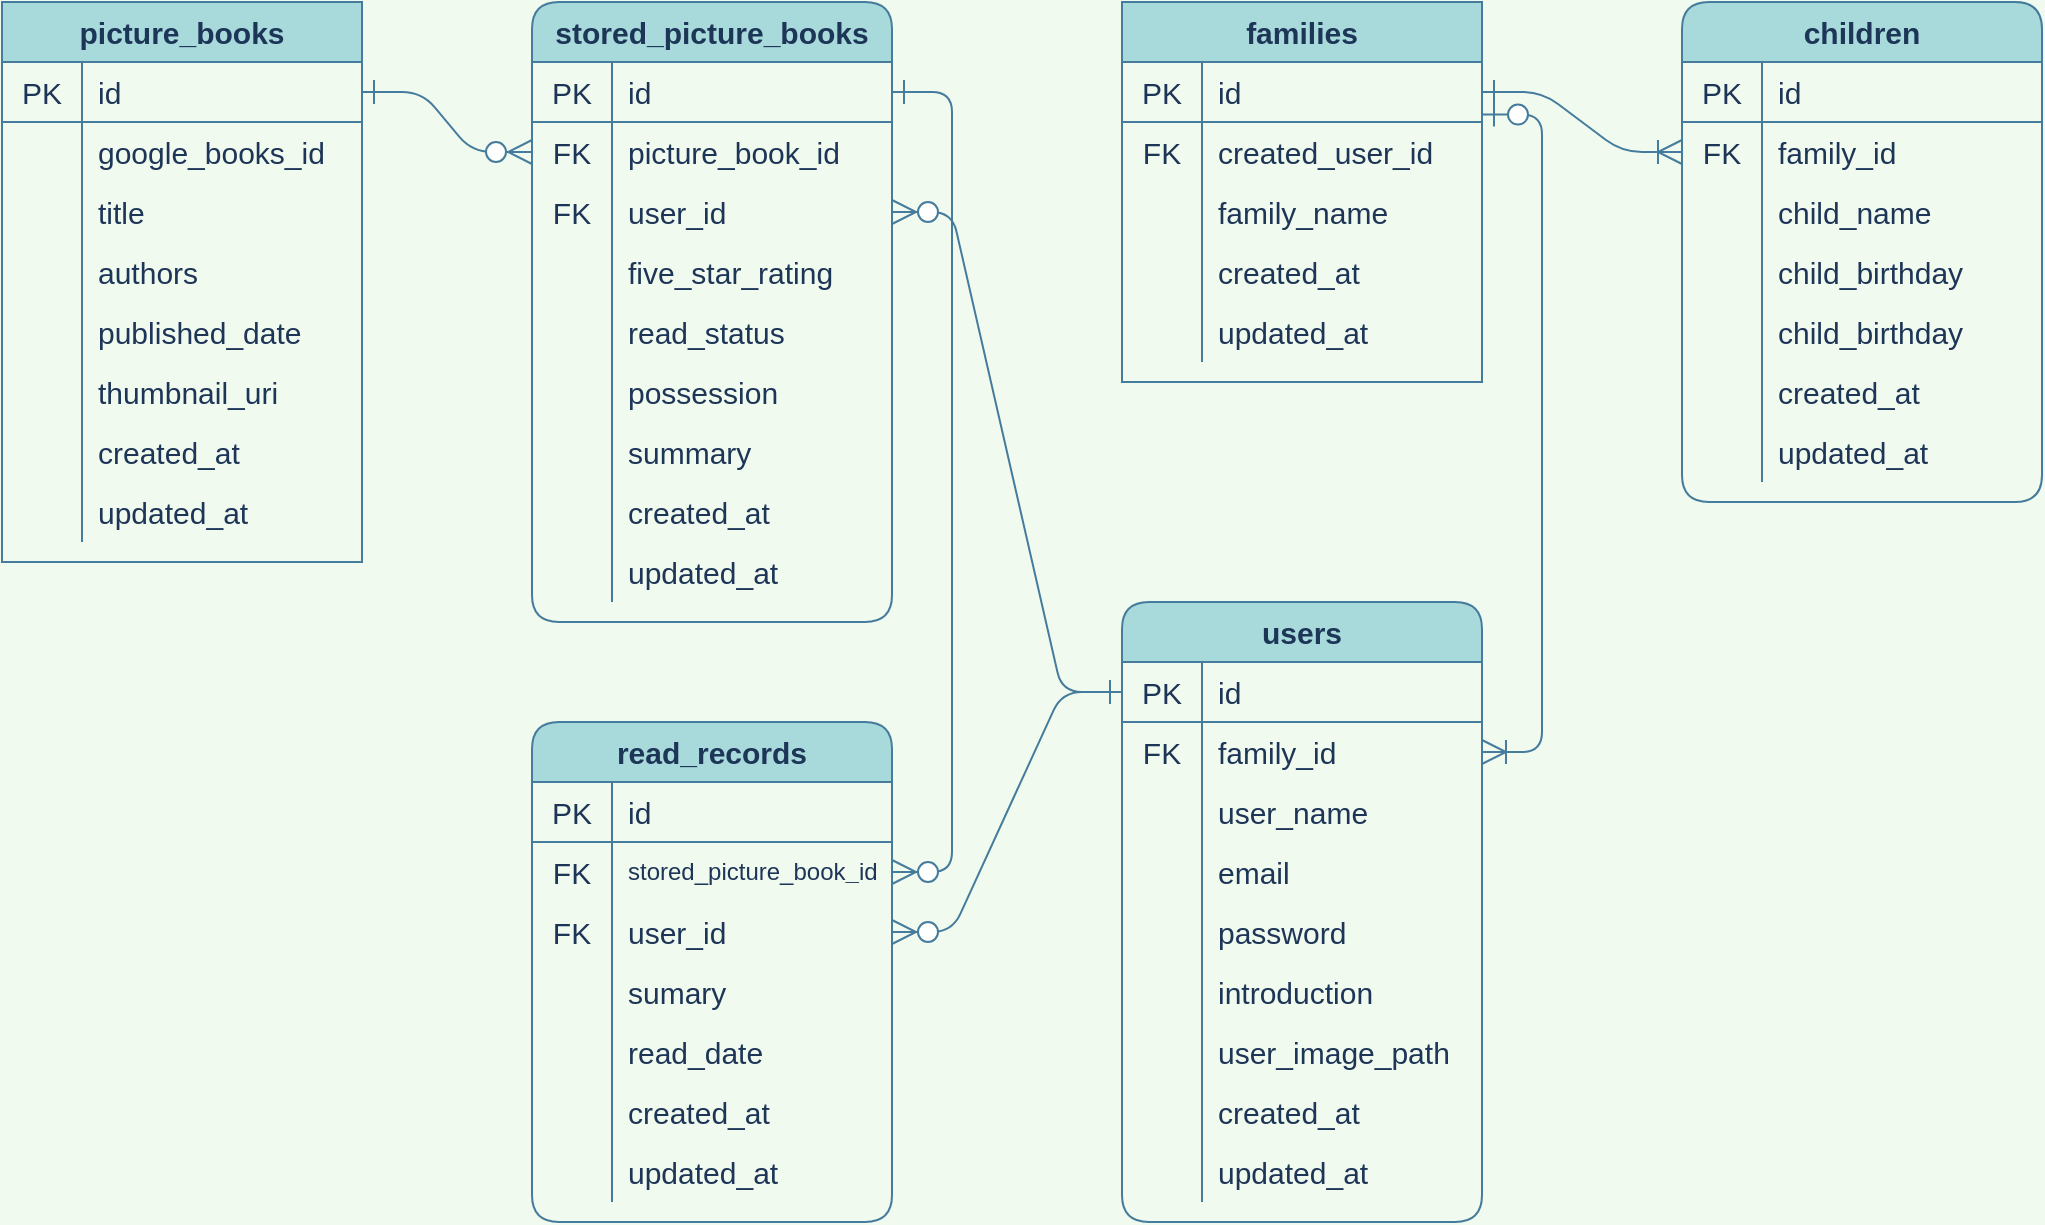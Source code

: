 <mxfile version="13.10.0" type="embed">
    <diagram id="hHyzIJQCbXKLRy_B1_yv" name="ページ1">
        <mxGraphModel dx="458" dy="859" grid="1" gridSize="10" guides="1" tooltips="1" connect="1" arrows="1" fold="1" page="1" pageScale="1" pageWidth="1169" pageHeight="827" background="#F1FAEE" math="0" shadow="0">
            <root>
                <mxCell id="0"/>
                <mxCell id="1" parent="0"/>
                <mxCell id="133" value="families" style="shape=table;html=1;whiteSpace=wrap;startSize=30;container=1;collapsible=0;childLayout=tableLayout;fixedRows=1;rowLines=0;fontStyle=1;align=center;fontSize=15;rounded=0;fillColor=#A8DADC;strokeColor=#457B9D;fontColor=#1D3557;" parent="1" vertex="1">
                    <mxGeometry x="610" y="160" width="180" height="190" as="geometry"/>
                </mxCell>
                <mxCell id="134" value="" style="shape=partialRectangle;html=1;whiteSpace=wrap;collapsible=0;dropTarget=0;pointerEvents=0;fillColor=none;top=0;left=0;bottom=1;right=0;points=[[0,0.5],[1,0.5]];portConstraint=eastwest;fontSize=15;rounded=1;strokeColor=#457B9D;fontColor=#1D3557;" parent="133" vertex="1">
                    <mxGeometry y="30" width="180" height="30" as="geometry"/>
                </mxCell>
                <mxCell id="135" value="PK" style="shape=partialRectangle;html=1;whiteSpace=wrap;connectable=0;fillColor=none;top=0;left=0;bottom=0;right=0;overflow=hidden;fontSize=15;rounded=1;strokeColor=#457B9D;fontColor=#1D3557;" parent="134" vertex="1">
                    <mxGeometry width="40" height="30" as="geometry"/>
                </mxCell>
                <mxCell id="136" value="id" style="shape=partialRectangle;html=1;whiteSpace=wrap;connectable=0;fillColor=none;top=0;left=0;bottom=0;right=0;align=left;spacingLeft=6;overflow=hidden;fontSize=15;rounded=1;strokeColor=#457B9D;fontColor=#1D3557;" parent="134" vertex="1">
                    <mxGeometry x="40" width="140" height="30" as="geometry"/>
                </mxCell>
                <mxCell id="212" style="shape=partialRectangle;html=1;whiteSpace=wrap;collapsible=0;dropTarget=0;pointerEvents=0;fillColor=none;top=0;left=0;bottom=0;right=0;points=[[0,0.5],[1,0.5]];portConstraint=eastwest;fontSize=15;rounded=1;strokeColor=#457B9D;fontColor=#1D3557;" parent="133" vertex="1">
                    <mxGeometry y="60" width="180" height="30" as="geometry"/>
                </mxCell>
                <mxCell id="213" value="FK" style="shape=partialRectangle;html=1;whiteSpace=wrap;connectable=0;fillColor=none;top=0;left=0;bottom=0;right=0;overflow=hidden;fontSize=15;rounded=1;strokeColor=#457B9D;fontColor=#1D3557;" parent="212" vertex="1">
                    <mxGeometry width="40" height="30" as="geometry"/>
                </mxCell>
                <mxCell id="214" value="created_user_id" style="shape=partialRectangle;html=1;whiteSpace=wrap;connectable=0;fillColor=none;top=0;left=0;bottom=0;right=0;align=left;spacingLeft=6;overflow=hidden;fontSize=15;rounded=1;strokeColor=#457B9D;fontColor=#1D3557;" parent="212" vertex="1">
                    <mxGeometry x="40" width="140" height="30" as="geometry"/>
                </mxCell>
                <mxCell id="137" value="" style="shape=partialRectangle;html=1;whiteSpace=wrap;collapsible=0;dropTarget=0;pointerEvents=0;fillColor=none;top=0;left=0;bottom=0;right=0;points=[[0,0.5],[1,0.5]];portConstraint=eastwest;fontSize=15;rounded=1;strokeColor=#457B9D;fontColor=#1D3557;" parent="133" vertex="1">
                    <mxGeometry y="90" width="180" height="30" as="geometry"/>
                </mxCell>
                <mxCell id="138" value="" style="shape=partialRectangle;html=1;whiteSpace=wrap;connectable=0;fillColor=none;top=0;left=0;bottom=0;right=0;overflow=hidden;fontSize=15;rounded=1;strokeColor=#457B9D;fontColor=#1D3557;" parent="137" vertex="1">
                    <mxGeometry width="40" height="30" as="geometry"/>
                </mxCell>
                <mxCell id="139" value="family_name" style="shape=partialRectangle;html=1;whiteSpace=wrap;connectable=0;fillColor=none;top=0;left=0;bottom=0;right=0;align=left;spacingLeft=6;overflow=hidden;fontSize=15;rounded=1;strokeColor=#457B9D;fontColor=#1D3557;" parent="137" vertex="1">
                    <mxGeometry x="40" width="140" height="30" as="geometry"/>
                </mxCell>
                <mxCell id="152" style="shape=partialRectangle;html=1;whiteSpace=wrap;collapsible=0;dropTarget=0;pointerEvents=0;fillColor=none;top=0;left=0;bottom=0;right=0;points=[[0,0.5],[1,0.5]];portConstraint=eastwest;fontSize=15;rounded=1;strokeColor=#457B9D;fontColor=#1D3557;" parent="133" vertex="1">
                    <mxGeometry y="120" width="180" height="30" as="geometry"/>
                </mxCell>
                <mxCell id="153" style="shape=partialRectangle;html=1;whiteSpace=wrap;connectable=0;fillColor=none;top=0;left=0;bottom=0;right=0;overflow=hidden;fontSize=15;rounded=1;strokeColor=#457B9D;fontColor=#1D3557;" parent="152" vertex="1">
                    <mxGeometry width="40" height="30" as="geometry"/>
                </mxCell>
                <mxCell id="154" value="created_at" style="shape=partialRectangle;html=1;whiteSpace=wrap;connectable=0;fillColor=none;top=0;left=0;bottom=0;right=0;align=left;spacingLeft=6;overflow=hidden;fontSize=15;rounded=1;strokeColor=#457B9D;fontColor=#1D3557;" parent="152" vertex="1">
                    <mxGeometry x="40" width="140" height="30" as="geometry"/>
                </mxCell>
                <mxCell id="155" style="shape=partialRectangle;html=1;whiteSpace=wrap;collapsible=0;dropTarget=0;pointerEvents=0;fillColor=none;top=0;left=0;bottom=0;right=0;points=[[0,0.5],[1,0.5]];portConstraint=eastwest;fontSize=15;rounded=1;strokeColor=#457B9D;fontColor=#1D3557;" parent="133" vertex="1">
                    <mxGeometry y="150" width="180" height="30" as="geometry"/>
                </mxCell>
                <mxCell id="156" style="shape=partialRectangle;html=1;whiteSpace=wrap;connectable=0;fillColor=none;top=0;left=0;bottom=0;right=0;overflow=hidden;fontSize=15;rounded=1;strokeColor=#457B9D;fontColor=#1D3557;" parent="155" vertex="1">
                    <mxGeometry width="40" height="30" as="geometry"/>
                </mxCell>
                <mxCell id="157" value="updated_at" style="shape=partialRectangle;html=1;whiteSpace=wrap;connectable=0;fillColor=none;top=0;left=0;bottom=0;right=0;align=left;spacingLeft=6;overflow=hidden;fontSize=15;rounded=1;strokeColor=#457B9D;fontColor=#1D3557;" parent="155" vertex="1">
                    <mxGeometry x="40" width="140" height="30" as="geometry"/>
                </mxCell>
                <mxCell id="16" value="picture_books" style="shape=table;html=1;whiteSpace=wrap;startSize=30;container=1;collapsible=0;childLayout=tableLayout;fixedRows=1;rowLines=0;fontStyle=1;align=center;fontSize=15;rounded=0;fillColor=#A8DADC;strokeColor=#457B9D;fontColor=#1D3557;shadow=0;" parent="1" vertex="1">
                    <mxGeometry x="50" y="160" width="180" height="280" as="geometry"/>
                </mxCell>
                <mxCell id="17" value="" style="shape=partialRectangle;html=1;whiteSpace=wrap;collapsible=0;dropTarget=0;pointerEvents=0;fillColor=none;top=0;left=0;bottom=1;right=0;points=[[0,0.5],[1,0.5]];portConstraint=eastwest;fontSize=15;rounded=1;strokeColor=#457B9D;fontColor=#1D3557;" parent="16" vertex="1">
                    <mxGeometry y="30" width="180" height="30" as="geometry"/>
                </mxCell>
                <mxCell id="18" value="PK" style="shape=partialRectangle;html=1;whiteSpace=wrap;connectable=0;fillColor=none;top=0;left=0;bottom=0;right=0;overflow=hidden;fontSize=15;rounded=1;strokeColor=#457B9D;fontColor=#1D3557;" parent="17" vertex="1">
                    <mxGeometry width="40" height="30" as="geometry"/>
                </mxCell>
                <mxCell id="19" value="id" style="shape=partialRectangle;html=1;whiteSpace=wrap;connectable=0;fillColor=none;top=0;left=0;bottom=0;right=0;align=left;spacingLeft=6;overflow=hidden;fontSize=15;rounded=1;strokeColor=#457B9D;fontColor=#1D3557;" parent="17" vertex="1">
                    <mxGeometry x="40" width="140" height="30" as="geometry"/>
                </mxCell>
                <mxCell id="20" value="" style="shape=partialRectangle;html=1;whiteSpace=wrap;collapsible=0;dropTarget=0;pointerEvents=0;fillColor=none;top=0;left=0;bottom=0;right=0;points=[[0,0.5],[1,0.5]];portConstraint=eastwest;fontSize=15;rounded=1;strokeColor=#457B9D;fontColor=#1D3557;" parent="16" vertex="1">
                    <mxGeometry y="60" width="180" height="30" as="geometry"/>
                </mxCell>
                <mxCell id="21" value="" style="shape=partialRectangle;html=1;whiteSpace=wrap;connectable=0;fillColor=none;top=0;left=0;bottom=0;right=0;overflow=hidden;fontSize=15;rounded=1;strokeColor=#457B9D;fontColor=#1D3557;" parent="20" vertex="1">
                    <mxGeometry width="40" height="30" as="geometry"/>
                </mxCell>
                <mxCell id="22" value="google_books_id" style="shape=partialRectangle;html=1;whiteSpace=wrap;connectable=0;fillColor=none;top=0;left=0;bottom=0;right=0;align=left;spacingLeft=6;overflow=hidden;fontSize=15;rounded=1;strokeColor=#457B9D;fontColor=#1D3557;" parent="20" vertex="1">
                    <mxGeometry x="40" width="140" height="30" as="geometry"/>
                </mxCell>
                <mxCell id="23" value="" style="shape=partialRectangle;html=1;whiteSpace=wrap;collapsible=0;dropTarget=0;pointerEvents=0;fillColor=none;top=0;left=0;bottom=0;right=0;points=[[0,0.5],[1,0.5]];portConstraint=eastwest;fontSize=15;rounded=1;strokeColor=#457B9D;fontColor=#1D3557;" parent="16" vertex="1">
                    <mxGeometry y="90" width="180" height="30" as="geometry"/>
                </mxCell>
                <mxCell id="24" value="" style="shape=partialRectangle;html=1;whiteSpace=wrap;connectable=0;fillColor=none;top=0;left=0;bottom=0;right=0;overflow=hidden;fontSize=15;rounded=1;strokeColor=#457B9D;fontColor=#1D3557;" parent="23" vertex="1">
                    <mxGeometry width="40" height="30" as="geometry"/>
                </mxCell>
                <mxCell id="25" value="title" style="shape=partialRectangle;html=1;whiteSpace=wrap;connectable=0;fillColor=none;top=0;left=0;bottom=0;right=0;align=left;spacingLeft=6;overflow=hidden;fontSize=15;rounded=1;strokeColor=#457B9D;fontColor=#1D3557;" parent="23" vertex="1">
                    <mxGeometry x="40" width="140" height="30" as="geometry"/>
                </mxCell>
                <mxCell id="35" style="shape=partialRectangle;html=1;whiteSpace=wrap;collapsible=0;dropTarget=0;pointerEvents=0;fillColor=none;top=0;left=0;bottom=0;right=0;points=[[0,0.5],[1,0.5]];portConstraint=eastwest;fontSize=15;rounded=1;strokeColor=#457B9D;fontColor=#1D3557;" parent="16" vertex="1">
                    <mxGeometry y="120" width="180" height="30" as="geometry"/>
                </mxCell>
                <mxCell id="36" style="shape=partialRectangle;html=1;whiteSpace=wrap;connectable=0;fillColor=none;top=0;left=0;bottom=0;right=0;overflow=hidden;fontSize=15;rounded=1;strokeColor=#457B9D;fontColor=#1D3557;" parent="35" vertex="1">
                    <mxGeometry width="40" height="30" as="geometry"/>
                </mxCell>
                <mxCell id="37" value="authors" style="shape=partialRectangle;html=1;whiteSpace=wrap;connectable=0;fillColor=none;top=0;left=0;bottom=0;right=0;align=left;spacingLeft=6;overflow=hidden;fontSize=15;rounded=1;strokeColor=#457B9D;fontColor=#1D3557;" parent="35" vertex="1">
                    <mxGeometry x="40" width="140" height="30" as="geometry"/>
                </mxCell>
                <mxCell id="32" style="shape=partialRectangle;html=1;whiteSpace=wrap;collapsible=0;dropTarget=0;pointerEvents=0;fillColor=none;top=0;left=0;bottom=0;right=0;points=[[0,0.5],[1,0.5]];portConstraint=eastwest;fontSize=15;rounded=1;strokeColor=#457B9D;fontColor=#1D3557;" parent="16" vertex="1">
                    <mxGeometry y="150" width="180" height="30" as="geometry"/>
                </mxCell>
                <mxCell id="33" style="shape=partialRectangle;html=1;whiteSpace=wrap;connectable=0;fillColor=none;top=0;left=0;bottom=0;right=0;overflow=hidden;fontSize=15;rounded=1;strokeColor=#457B9D;fontColor=#1D3557;" parent="32" vertex="1">
                    <mxGeometry width="40" height="30" as="geometry"/>
                </mxCell>
                <mxCell id="34" value="published_date" style="shape=partialRectangle;html=1;whiteSpace=wrap;connectable=0;fillColor=none;top=0;left=0;bottom=0;right=0;align=left;spacingLeft=6;overflow=hidden;fontSize=15;rounded=1;strokeColor=#457B9D;fontColor=#1D3557;" parent="32" vertex="1">
                    <mxGeometry x="40" width="140" height="30" as="geometry"/>
                </mxCell>
                <mxCell id="29" style="shape=partialRectangle;html=1;whiteSpace=wrap;collapsible=0;dropTarget=0;pointerEvents=0;fillColor=none;top=0;left=0;bottom=0;right=0;points=[[0,0.5],[1,0.5]];portConstraint=eastwest;fontSize=15;rounded=1;strokeColor=#457B9D;fontColor=#1D3557;" parent="16" vertex="1">
                    <mxGeometry y="180" width="180" height="30" as="geometry"/>
                </mxCell>
                <mxCell id="30" style="shape=partialRectangle;html=1;whiteSpace=wrap;connectable=0;fillColor=none;top=0;left=0;bottom=0;right=0;overflow=hidden;fontSize=15;rounded=1;strokeColor=#457B9D;fontColor=#1D3557;" parent="29" vertex="1">
                    <mxGeometry width="40" height="30" as="geometry"/>
                </mxCell>
                <mxCell id="31" value="thumbnail_uri" style="shape=partialRectangle;html=1;whiteSpace=wrap;connectable=0;fillColor=none;top=0;left=0;bottom=0;right=0;align=left;spacingLeft=6;overflow=hidden;fontSize=15;rounded=1;strokeColor=#457B9D;fontColor=#1D3557;" parent="29" vertex="1">
                    <mxGeometry x="40" width="140" height="30" as="geometry"/>
                </mxCell>
                <mxCell id="38" style="shape=partialRectangle;html=1;whiteSpace=wrap;collapsible=0;dropTarget=0;pointerEvents=0;fillColor=none;top=0;left=0;bottom=0;right=0;points=[[0,0.5],[1,0.5]];portConstraint=eastwest;fontSize=15;rounded=1;strokeColor=#457B9D;fontColor=#1D3557;" parent="16" vertex="1">
                    <mxGeometry y="210" width="180" height="30" as="geometry"/>
                </mxCell>
                <mxCell id="39" style="shape=partialRectangle;html=1;whiteSpace=wrap;connectable=0;fillColor=none;top=0;left=0;bottom=0;right=0;overflow=hidden;fontSize=15;rounded=1;strokeColor=#457B9D;fontColor=#1D3557;" parent="38" vertex="1">
                    <mxGeometry width="40" height="30" as="geometry"/>
                </mxCell>
                <mxCell id="40" value="created_at" style="shape=partialRectangle;html=1;whiteSpace=wrap;connectable=0;fillColor=none;top=0;left=0;bottom=0;right=0;align=left;spacingLeft=6;overflow=hidden;fontSize=15;rounded=1;strokeColor=#457B9D;fontColor=#1D3557;" parent="38" vertex="1">
                    <mxGeometry x="40" width="140" height="30" as="geometry"/>
                </mxCell>
                <mxCell id="41" style="shape=partialRectangle;html=1;whiteSpace=wrap;collapsible=0;dropTarget=0;pointerEvents=0;fillColor=none;top=0;left=0;bottom=0;right=0;points=[[0,0.5],[1,0.5]];portConstraint=eastwest;fontSize=15;rounded=1;strokeColor=#457B9D;fontColor=#1D3557;" parent="16" vertex="1">
                    <mxGeometry y="240" width="180" height="30" as="geometry"/>
                </mxCell>
                <mxCell id="42" style="shape=partialRectangle;html=1;whiteSpace=wrap;connectable=0;fillColor=none;top=0;left=0;bottom=0;right=0;overflow=hidden;fontSize=15;rounded=1;strokeColor=#457B9D;fontColor=#1D3557;" parent="41" vertex="1">
                    <mxGeometry width="40" height="30" as="geometry"/>
                </mxCell>
                <mxCell id="43" value="updated_at" style="shape=partialRectangle;html=1;whiteSpace=wrap;connectable=0;fillColor=none;top=0;left=0;bottom=0;right=0;align=left;spacingLeft=6;overflow=hidden;fontSize=15;rounded=1;strokeColor=#457B9D;fontColor=#1D3557;" parent="41" vertex="1">
                    <mxGeometry x="40" width="140" height="30" as="geometry"/>
                </mxCell>
                <mxCell id="207" value="" style="edgeStyle=entityRelationEdgeStyle;orthogonalLoop=1;jettySize=auto;html=1;startArrow=ERone;startFill=0;endArrow=ERzeroToMany;endFill=1;entryX=1;entryY=0.5;entryDx=0;entryDy=0;fontSize=15;endSize=10;startSize=10;strokeColor=#457B9D;fontColor=#1D3557;labelBackgroundColor=#F1FAEE;" parent="1" source="74" target="189" edge="1">
                    <mxGeometry relative="1" as="geometry"/>
                </mxCell>
                <mxCell id="48" value="users" style="shape=table;html=1;whiteSpace=wrap;startSize=30;container=1;collapsible=0;childLayout=tableLayout;fixedRows=1;rowLines=0;fontStyle=1;align=center;fontSize=15;rounded=1;fillColor=#A8DADC;strokeColor=#457B9D;fontColor=#1D3557;" parent="1" vertex="1">
                    <mxGeometry x="610" y="460" width="180" height="310" as="geometry"/>
                </mxCell>
                <mxCell id="49" value="" style="shape=partialRectangle;html=1;whiteSpace=wrap;collapsible=0;dropTarget=0;pointerEvents=0;fillColor=none;top=0;left=0;bottom=1;right=0;points=[[0,0.5],[1,0.5]];portConstraint=eastwest;fontSize=15;rounded=1;strokeColor=#457B9D;fontColor=#1D3557;" parent="48" vertex="1">
                    <mxGeometry y="30" width="180" height="30" as="geometry"/>
                </mxCell>
                <mxCell id="50" value="PK" style="shape=partialRectangle;html=1;whiteSpace=wrap;connectable=0;fillColor=none;top=0;left=0;bottom=0;right=0;overflow=hidden;fontSize=15;rounded=1;strokeColor=#457B9D;fontColor=#1D3557;" parent="49" vertex="1">
                    <mxGeometry width="40" height="30" as="geometry"/>
                </mxCell>
                <mxCell id="51" value="id" style="shape=partialRectangle;html=1;whiteSpace=wrap;connectable=0;fillColor=none;top=0;left=0;bottom=0;right=0;align=left;spacingLeft=6;overflow=hidden;fontSize=15;rounded=1;strokeColor=#457B9D;fontColor=#1D3557;" parent="49" vertex="1">
                    <mxGeometry x="40" width="140" height="30" as="geometry"/>
                </mxCell>
                <mxCell id="52" value="" style="shape=partialRectangle;html=1;whiteSpace=wrap;collapsible=0;dropTarget=0;pointerEvents=0;fillColor=none;top=0;left=0;bottom=0;right=0;points=[[0,0.5],[1,0.5]];portConstraint=eastwest;fontSize=15;rounded=1;strokeColor=#457B9D;fontColor=#1D3557;" parent="48" vertex="1">
                    <mxGeometry y="60" width="180" height="30" as="geometry"/>
                </mxCell>
                <mxCell id="53" value="FK" style="shape=partialRectangle;html=1;whiteSpace=wrap;connectable=0;fillColor=none;top=0;left=0;bottom=0;right=0;overflow=hidden;fontSize=15;rounded=1;strokeColor=#457B9D;fontColor=#1D3557;" parent="52" vertex="1">
                    <mxGeometry width="40" height="30" as="geometry"/>
                </mxCell>
                <mxCell id="54" value="family_id" style="shape=partialRectangle;html=1;whiteSpace=wrap;connectable=0;fillColor=none;top=0;left=0;bottom=0;right=0;align=left;spacingLeft=6;overflow=hidden;fontSize=15;rounded=1;strokeColor=#457B9D;fontColor=#1D3557;" parent="52" vertex="1">
                    <mxGeometry x="40" width="140" height="30" as="geometry"/>
                </mxCell>
                <mxCell id="209" style="shape=partialRectangle;html=1;whiteSpace=wrap;collapsible=0;dropTarget=0;pointerEvents=0;fillColor=none;top=0;left=0;bottom=0;right=0;points=[[0,0.5],[1,0.5]];portConstraint=eastwest;fontSize=15;rounded=1;strokeColor=#457B9D;fontColor=#1D3557;" parent="48" vertex="1">
                    <mxGeometry y="90" width="180" height="30" as="geometry"/>
                </mxCell>
                <mxCell id="210" style="shape=partialRectangle;html=1;whiteSpace=wrap;connectable=0;fillColor=none;top=0;left=0;bottom=0;right=0;overflow=hidden;fontSize=15;rounded=1;strokeColor=#457B9D;fontColor=#1D3557;" parent="209" vertex="1">
                    <mxGeometry width="40" height="30" as="geometry"/>
                </mxCell>
                <mxCell id="211" value="&lt;span&gt;user_name&lt;/span&gt;" style="shape=partialRectangle;html=1;whiteSpace=wrap;connectable=0;fillColor=none;top=0;left=0;bottom=0;right=0;align=left;spacingLeft=6;overflow=hidden;fontSize=15;rounded=1;strokeColor=#457B9D;fontColor=#1D3557;" parent="209" vertex="1">
                    <mxGeometry x="40" width="140" height="30" as="geometry"/>
                </mxCell>
                <mxCell id="55" value="" style="shape=partialRectangle;html=1;whiteSpace=wrap;collapsible=0;dropTarget=0;pointerEvents=0;fillColor=none;top=0;left=0;bottom=0;right=0;points=[[0,0.5],[1,0.5]];portConstraint=eastwest;fontSize=15;rounded=1;strokeColor=#457B9D;fontColor=#1D3557;" parent="48" vertex="1">
                    <mxGeometry y="120" width="180" height="30" as="geometry"/>
                </mxCell>
                <mxCell id="56" value="" style="shape=partialRectangle;html=1;whiteSpace=wrap;connectable=0;fillColor=none;top=0;left=0;bottom=0;right=0;overflow=hidden;fontSize=15;rounded=1;strokeColor=#457B9D;fontColor=#1D3557;" parent="55" vertex="1">
                    <mxGeometry width="40" height="30" as="geometry"/>
                </mxCell>
                <mxCell id="57" value="email" style="shape=partialRectangle;html=1;whiteSpace=wrap;connectable=0;fillColor=none;top=0;left=0;bottom=0;right=0;align=left;spacingLeft=6;overflow=hidden;fontSize=15;rounded=1;strokeColor=#457B9D;fontColor=#1D3557;" parent="55" vertex="1">
                    <mxGeometry x="40" width="140" height="30" as="geometry"/>
                </mxCell>
                <mxCell id="58" style="shape=partialRectangle;html=1;whiteSpace=wrap;collapsible=0;dropTarget=0;pointerEvents=0;fillColor=none;top=0;left=0;bottom=0;right=0;points=[[0,0.5],[1,0.5]];portConstraint=eastwest;fontSize=15;rounded=1;strokeColor=#457B9D;fontColor=#1D3557;" parent="48" vertex="1">
                    <mxGeometry y="150" width="180" height="30" as="geometry"/>
                </mxCell>
                <mxCell id="59" style="shape=partialRectangle;html=1;whiteSpace=wrap;connectable=0;fillColor=none;top=0;left=0;bottom=0;right=0;overflow=hidden;fontSize=15;rounded=1;strokeColor=#457B9D;fontColor=#1D3557;" parent="58" vertex="1">
                    <mxGeometry width="40" height="30" as="geometry"/>
                </mxCell>
                <mxCell id="60" value="password" style="shape=partialRectangle;html=1;whiteSpace=wrap;connectable=0;fillColor=none;top=0;left=0;bottom=0;right=0;align=left;spacingLeft=6;overflow=hidden;fontSize=15;rounded=1;strokeColor=#457B9D;fontColor=#1D3557;" parent="58" vertex="1">
                    <mxGeometry x="40" width="140" height="30" as="geometry"/>
                </mxCell>
                <mxCell id="61" style="shape=partialRectangle;html=1;whiteSpace=wrap;collapsible=0;dropTarget=0;pointerEvents=0;fillColor=none;top=0;left=0;bottom=0;right=0;points=[[0,0.5],[1,0.5]];portConstraint=eastwest;fontSize=15;rounded=1;strokeColor=#457B9D;fontColor=#1D3557;" parent="48" vertex="1">
                    <mxGeometry y="180" width="180" height="30" as="geometry"/>
                </mxCell>
                <mxCell id="62" style="shape=partialRectangle;html=1;whiteSpace=wrap;connectable=0;fillColor=none;top=0;left=0;bottom=0;right=0;overflow=hidden;fontSize=15;rounded=1;strokeColor=#457B9D;fontColor=#1D3557;" parent="61" vertex="1">
                    <mxGeometry width="40" height="30" as="geometry"/>
                </mxCell>
                <mxCell id="63" value="introduction" style="shape=partialRectangle;html=1;whiteSpace=wrap;connectable=0;fillColor=none;top=0;left=0;bottom=0;right=0;align=left;spacingLeft=6;overflow=hidden;fontSize=15;rounded=1;strokeColor=#457B9D;fontColor=#1D3557;" parent="61" vertex="1">
                    <mxGeometry x="40" width="140" height="30" as="geometry"/>
                </mxCell>
                <mxCell id="64" style="shape=partialRectangle;html=1;whiteSpace=wrap;collapsible=0;dropTarget=0;pointerEvents=0;fillColor=none;top=0;left=0;bottom=0;right=0;points=[[0,0.5],[1,0.5]];portConstraint=eastwest;fontSize=15;rounded=1;strokeColor=#457B9D;fontColor=#1D3557;" parent="48" vertex="1">
                    <mxGeometry y="210" width="180" height="30" as="geometry"/>
                </mxCell>
                <mxCell id="65" style="shape=partialRectangle;html=1;whiteSpace=wrap;connectable=0;fillColor=none;top=0;left=0;bottom=0;right=0;overflow=hidden;fontSize=15;rounded=1;strokeColor=#457B9D;fontColor=#1D3557;" parent="64" vertex="1">
                    <mxGeometry width="40" height="30" as="geometry"/>
                </mxCell>
                <mxCell id="66" value="user_image_path" style="shape=partialRectangle;html=1;whiteSpace=wrap;connectable=0;fillColor=none;top=0;left=0;bottom=0;right=0;align=left;spacingLeft=6;overflow=hidden;fontSize=15;rounded=1;strokeColor=#457B9D;fontColor=#1D3557;" parent="64" vertex="1">
                    <mxGeometry x="40" width="140" height="30" as="geometry"/>
                </mxCell>
                <mxCell id="67" style="shape=partialRectangle;html=1;whiteSpace=wrap;collapsible=0;dropTarget=0;pointerEvents=0;fillColor=none;top=0;left=0;bottom=0;right=0;points=[[0,0.5],[1,0.5]];portConstraint=eastwest;fontSize=15;rounded=1;strokeColor=#457B9D;fontColor=#1D3557;" parent="48" vertex="1">
                    <mxGeometry y="240" width="180" height="30" as="geometry"/>
                </mxCell>
                <mxCell id="68" style="shape=partialRectangle;html=1;whiteSpace=wrap;connectable=0;fillColor=none;top=0;left=0;bottom=0;right=0;overflow=hidden;fontSize=15;rounded=1;strokeColor=#457B9D;fontColor=#1D3557;" parent="67" vertex="1">
                    <mxGeometry width="40" height="30" as="geometry"/>
                </mxCell>
                <mxCell id="69" value="created_at" style="shape=partialRectangle;html=1;whiteSpace=wrap;connectable=0;fillColor=none;top=0;left=0;bottom=0;right=0;align=left;spacingLeft=6;overflow=hidden;fontSize=15;rounded=1;strokeColor=#457B9D;fontColor=#1D3557;" parent="67" vertex="1">
                    <mxGeometry x="40" width="140" height="30" as="geometry"/>
                </mxCell>
                <mxCell id="70" style="shape=partialRectangle;html=1;whiteSpace=wrap;collapsible=0;dropTarget=0;pointerEvents=0;fillColor=none;top=0;left=0;bottom=0;right=0;points=[[0,0.5],[1,0.5]];portConstraint=eastwest;fontSize=15;rounded=1;strokeColor=#457B9D;fontColor=#1D3557;" parent="48" vertex="1">
                    <mxGeometry y="270" width="180" height="30" as="geometry"/>
                </mxCell>
                <mxCell id="71" style="shape=partialRectangle;html=1;whiteSpace=wrap;connectable=0;fillColor=none;top=0;left=0;bottom=0;right=0;overflow=hidden;fontSize=15;rounded=1;strokeColor=#457B9D;fontColor=#1D3557;" parent="70" vertex="1">
                    <mxGeometry width="40" height="30" as="geometry"/>
                </mxCell>
                <mxCell id="72" value="updated_at" style="shape=partialRectangle;html=1;whiteSpace=wrap;connectable=0;fillColor=none;top=0;left=0;bottom=0;right=0;align=left;spacingLeft=6;overflow=hidden;fontSize=15;rounded=1;strokeColor=#457B9D;fontColor=#1D3557;" parent="70" vertex="1">
                    <mxGeometry x="40" width="140" height="30" as="geometry"/>
                </mxCell>
                <mxCell id="73" value="stored_picture_books" style="shape=table;html=1;whiteSpace=wrap;startSize=30;container=1;collapsible=0;childLayout=tableLayout;fixedRows=1;rowLines=0;fontStyle=1;align=center;fontSize=15;rounded=1;fillColor=#A8DADC;strokeColor=#457B9D;fontColor=#1D3557;" parent="1" vertex="1">
                    <mxGeometry x="315" y="160" width="180" height="310" as="geometry"/>
                </mxCell>
                <mxCell id="74" value="" style="shape=partialRectangle;html=1;whiteSpace=wrap;collapsible=0;dropTarget=0;pointerEvents=0;fillColor=none;top=0;left=0;bottom=1;right=0;points=[[0,0.5],[1,0.5]];portConstraint=eastwest;fontSize=15;rounded=1;strokeColor=#457B9D;fontColor=#1D3557;" parent="73" vertex="1">
                    <mxGeometry y="30" width="180" height="30" as="geometry"/>
                </mxCell>
                <mxCell id="75" value="PK" style="shape=partialRectangle;html=1;whiteSpace=wrap;connectable=0;fillColor=none;top=0;left=0;bottom=0;right=0;overflow=hidden;fontSize=15;rounded=1;strokeColor=#457B9D;fontColor=#1D3557;" parent="74" vertex="1">
                    <mxGeometry width="40" height="30" as="geometry"/>
                </mxCell>
                <mxCell id="76" value="id" style="shape=partialRectangle;html=1;whiteSpace=wrap;connectable=0;fillColor=none;top=0;left=0;bottom=0;right=0;align=left;spacingLeft=6;overflow=hidden;fontSize=15;rounded=1;strokeColor=#457B9D;fontColor=#1D3557;" parent="74" vertex="1">
                    <mxGeometry x="40" width="140" height="30" as="geometry"/>
                </mxCell>
                <mxCell id="80" value="" style="shape=partialRectangle;html=1;whiteSpace=wrap;collapsible=0;dropTarget=0;pointerEvents=0;fillColor=none;top=0;left=0;bottom=0;right=0;points=[[0,0.5],[1,0.5]];portConstraint=eastwest;fontSize=15;rounded=1;strokeColor=#457B9D;fontColor=#1D3557;" parent="73" vertex="1">
                    <mxGeometry y="60" width="180" height="30" as="geometry"/>
                </mxCell>
                <mxCell id="81" value="FK" style="shape=partialRectangle;html=1;whiteSpace=wrap;connectable=0;fillColor=none;top=0;left=0;bottom=0;right=0;overflow=hidden;fontSize=15;rounded=1;strokeColor=#457B9D;fontColor=#1D3557;" parent="80" vertex="1">
                    <mxGeometry width="40" height="30" as="geometry"/>
                </mxCell>
                <mxCell id="82" value="&lt;meta charset=&quot;utf-8&quot; style=&quot;font-size: 15px;&quot;&gt;picture_book_id" style="shape=partialRectangle;html=1;whiteSpace=wrap;connectable=0;fillColor=none;top=0;left=0;bottom=0;right=0;align=left;spacingLeft=6;overflow=hidden;fontSize=15;rounded=1;strokeColor=#457B9D;fontColor=#1D3557;" parent="80" vertex="1">
                    <mxGeometry x="40" width="140" height="30" as="geometry"/>
                </mxCell>
                <mxCell id="77" value="" style="shape=partialRectangle;html=1;whiteSpace=wrap;collapsible=0;dropTarget=0;pointerEvents=0;fillColor=none;top=0;left=0;bottom=0;right=0;points=[[0,0.5],[1,0.5]];portConstraint=eastwest;fontSize=15;rounded=1;strokeColor=#457B9D;fontColor=#1D3557;" parent="73" vertex="1">
                    <mxGeometry y="90" width="180" height="30" as="geometry"/>
                </mxCell>
                <mxCell id="78" value="FK" style="shape=partialRectangle;html=1;whiteSpace=wrap;connectable=0;fillColor=none;top=0;left=0;bottom=0;right=0;overflow=hidden;fontSize=15;rounded=1;strokeColor=#457B9D;fontColor=#1D3557;" parent="77" vertex="1">
                    <mxGeometry width="40" height="30" as="geometry"/>
                </mxCell>
                <mxCell id="79" value="user_id" style="shape=partialRectangle;html=1;whiteSpace=wrap;connectable=0;fillColor=none;top=0;left=0;bottom=0;right=0;align=left;spacingLeft=6;overflow=hidden;fontSize=15;rounded=1;strokeColor=#457B9D;fontColor=#1D3557;" parent="77" vertex="1">
                    <mxGeometry x="40" width="140" height="30" as="geometry"/>
                </mxCell>
                <mxCell id="83" style="shape=partialRectangle;html=1;whiteSpace=wrap;collapsible=0;dropTarget=0;pointerEvents=0;fillColor=none;top=0;left=0;bottom=0;right=0;points=[[0,0.5],[1,0.5]];portConstraint=eastwest;fontSize=15;rounded=1;strokeColor=#457B9D;fontColor=#1D3557;" parent="73" vertex="1">
                    <mxGeometry y="120" width="180" height="30" as="geometry"/>
                </mxCell>
                <mxCell id="84" style="shape=partialRectangle;html=1;whiteSpace=wrap;connectable=0;fillColor=none;top=0;left=0;bottom=0;right=0;overflow=hidden;fontSize=15;rounded=1;strokeColor=#457B9D;fontColor=#1D3557;" parent="83" vertex="1">
                    <mxGeometry width="40" height="30" as="geometry"/>
                </mxCell>
                <mxCell id="85" value="&lt;meta charset=&quot;utf-8&quot; style=&quot;font-size: 15px;&quot;&gt;five_star_rating" style="shape=partialRectangle;html=1;whiteSpace=wrap;connectable=0;fillColor=none;top=0;left=0;bottom=0;right=0;align=left;spacingLeft=6;overflow=hidden;fontSize=15;rounded=1;strokeColor=#457B9D;fontColor=#1D3557;" parent="83" vertex="1">
                    <mxGeometry x="40" width="140" height="30" as="geometry"/>
                </mxCell>
                <mxCell id="86" style="shape=partialRectangle;html=1;whiteSpace=wrap;collapsible=0;dropTarget=0;pointerEvents=0;fillColor=none;top=0;left=0;bottom=0;right=0;points=[[0,0.5],[1,0.5]];portConstraint=eastwest;fontSize=15;rounded=1;strokeColor=#457B9D;fontColor=#1D3557;" parent="73" vertex="1">
                    <mxGeometry y="150" width="180" height="30" as="geometry"/>
                </mxCell>
                <mxCell id="87" style="shape=partialRectangle;html=1;whiteSpace=wrap;connectable=0;fillColor=none;top=0;left=0;bottom=0;right=0;overflow=hidden;fontSize=15;rounded=1;strokeColor=#457B9D;fontColor=#1D3557;" parent="86" vertex="1">
                    <mxGeometry width="40" height="30" as="geometry"/>
                </mxCell>
                <mxCell id="88" value="&lt;meta charset=&quot;utf-8&quot; style=&quot;font-size: 15px;&quot;&gt;read_status" style="shape=partialRectangle;html=1;whiteSpace=wrap;connectable=0;fillColor=none;top=0;left=0;bottom=0;right=0;align=left;spacingLeft=6;overflow=hidden;fontSize=15;rounded=1;strokeColor=#457B9D;fontColor=#1D3557;" parent="86" vertex="1">
                    <mxGeometry x="40" width="140" height="30" as="geometry"/>
                </mxCell>
                <mxCell id="89" style="shape=partialRectangle;html=1;whiteSpace=wrap;collapsible=0;dropTarget=0;pointerEvents=0;fillColor=none;top=0;left=0;bottom=0;right=0;points=[[0,0.5],[1,0.5]];portConstraint=eastwest;fontSize=15;rounded=1;strokeColor=#457B9D;fontColor=#1D3557;" parent="73" vertex="1">
                    <mxGeometry y="180" width="180" height="30" as="geometry"/>
                </mxCell>
                <mxCell id="90" style="shape=partialRectangle;html=1;whiteSpace=wrap;connectable=0;fillColor=none;top=0;left=0;bottom=0;right=0;overflow=hidden;fontSize=15;rounded=1;strokeColor=#457B9D;fontColor=#1D3557;" parent="89" vertex="1">
                    <mxGeometry width="40" height="30" as="geometry"/>
                </mxCell>
                <mxCell id="91" value="&lt;meta charset=&quot;utf-8&quot; style=&quot;font-size: 15px;&quot;&gt;possession" style="shape=partialRectangle;html=1;whiteSpace=wrap;connectable=0;fillColor=none;top=0;left=0;bottom=0;right=0;align=left;spacingLeft=6;overflow=hidden;fontSize=15;rounded=1;strokeColor=#457B9D;fontColor=#1D3557;" parent="89" vertex="1">
                    <mxGeometry x="40" width="140" height="30" as="geometry"/>
                </mxCell>
                <mxCell id="98" style="shape=partialRectangle;html=1;whiteSpace=wrap;collapsible=0;dropTarget=0;pointerEvents=0;fillColor=none;top=0;left=0;bottom=0;right=0;points=[[0,0.5],[1,0.5]];portConstraint=eastwest;fontSize=15;rounded=1;strokeColor=#457B9D;fontColor=#1D3557;" parent="73" vertex="1">
                    <mxGeometry y="210" width="180" height="30" as="geometry"/>
                </mxCell>
                <mxCell id="99" style="shape=partialRectangle;html=1;whiteSpace=wrap;connectable=0;fillColor=none;top=0;left=0;bottom=0;right=0;overflow=hidden;fontSize=15;rounded=1;strokeColor=#457B9D;fontColor=#1D3557;" parent="98" vertex="1">
                    <mxGeometry width="40" height="30" as="geometry"/>
                </mxCell>
                <mxCell id="100" value="&lt;meta charset=&quot;utf-8&quot; style=&quot;font-size: 15px;&quot;&gt;summary" style="shape=partialRectangle;html=1;whiteSpace=wrap;connectable=0;fillColor=none;top=0;left=0;bottom=0;right=0;align=left;spacingLeft=6;overflow=hidden;fontSize=15;rounded=1;strokeColor=#457B9D;fontColor=#1D3557;" parent="98" vertex="1">
                    <mxGeometry x="40" width="140" height="30" as="geometry"/>
                </mxCell>
                <mxCell id="101" style="shape=partialRectangle;html=1;whiteSpace=wrap;collapsible=0;dropTarget=0;pointerEvents=0;fillColor=none;top=0;left=0;bottom=0;right=0;points=[[0,0.5],[1,0.5]];portConstraint=eastwest;fontSize=15;rounded=1;strokeColor=#457B9D;fontColor=#1D3557;" parent="73" vertex="1">
                    <mxGeometry y="240" width="180" height="30" as="geometry"/>
                </mxCell>
                <mxCell id="102" style="shape=partialRectangle;html=1;whiteSpace=wrap;connectable=0;fillColor=none;top=0;left=0;bottom=0;right=0;overflow=hidden;fontSize=15;rounded=1;strokeColor=#457B9D;fontColor=#1D3557;" parent="101" vertex="1">
                    <mxGeometry width="40" height="30" as="geometry"/>
                </mxCell>
                <mxCell id="103" value="&lt;meta charset=&quot;utf-8&quot; style=&quot;font-size: 15px;&quot;&gt;created_at" style="shape=partialRectangle;html=1;whiteSpace=wrap;connectable=0;fillColor=none;top=0;left=0;bottom=0;right=0;align=left;spacingLeft=6;overflow=hidden;fontSize=15;rounded=1;strokeColor=#457B9D;fontColor=#1D3557;" parent="101" vertex="1">
                    <mxGeometry x="40" width="140" height="30" as="geometry"/>
                </mxCell>
                <mxCell id="95" style="shape=partialRectangle;html=1;whiteSpace=wrap;collapsible=0;dropTarget=0;pointerEvents=0;fillColor=none;top=0;left=0;bottom=0;right=0;points=[[0,0.5],[1,0.5]];portConstraint=eastwest;fontSize=15;rounded=1;strokeColor=#457B9D;fontColor=#1D3557;" parent="73" vertex="1">
                    <mxGeometry y="270" width="180" height="30" as="geometry"/>
                </mxCell>
                <mxCell id="96" style="shape=partialRectangle;html=1;whiteSpace=wrap;connectable=0;fillColor=none;top=0;left=0;bottom=0;right=0;overflow=hidden;fontSize=15;rounded=1;strokeColor=#457B9D;fontColor=#1D3557;" parent="95" vertex="1">
                    <mxGeometry width="40" height="30" as="geometry"/>
                </mxCell>
                <mxCell id="97" value="updated_at" style="shape=partialRectangle;html=1;whiteSpace=wrap;connectable=0;fillColor=none;top=0;left=0;bottom=0;right=0;align=left;spacingLeft=6;overflow=hidden;fontSize=15;rounded=1;strokeColor=#457B9D;fontColor=#1D3557;" parent="95" vertex="1">
                    <mxGeometry x="40" width="140" height="30" as="geometry"/>
                </mxCell>
                <mxCell id="131" style="edgeStyle=entityRelationEdgeStyle;orthogonalLoop=1;jettySize=auto;html=1;startArrow=ERzeroToMany;startFill=1;exitX=1;exitY=0.5;exitDx=0;exitDy=0;endArrow=ERone;endFill=0;entryX=0;entryY=0.5;entryDx=0;entryDy=0;fontSize=15;endSize=10;startSize=10;strokeColor=#457B9D;fontColor=#1D3557;labelBackgroundColor=#F1FAEE;" parent="1" source="77" target="49" edge="1">
                    <mxGeometry relative="1" as="geometry">
                        <mxPoint x="620" y="270" as="targetPoint"/>
                        <mxPoint x="280" y="490" as="sourcePoint"/>
                    </mxGeometry>
                </mxCell>
                <mxCell id="132" style="edgeStyle=entityRelationEdgeStyle;orthogonalLoop=1;jettySize=auto;html=1;startArrow=ERzeroToMany;startFill=1;endArrow=ERone;endFill=0;entryX=1;entryY=0.5;entryDx=0;entryDy=0;fontSize=15;endSize=10;startSize=10;strokeColor=#457B9D;fontColor=#1D3557;labelBackgroundColor=#F1FAEE;" parent="1" source="80" target="17" edge="1">
                    <mxGeometry relative="1" as="geometry">
                        <mxPoint x="270" y="390" as="targetPoint"/>
                        <mxPoint x="280" y="490" as="sourcePoint"/>
                    </mxGeometry>
                </mxCell>
                <mxCell id="172" value="" style="edgeStyle=entityRelationEdgeStyle;orthogonalLoop=1;jettySize=auto;html=1;startArrow=ERone;startFill=0;endArrow=ERoneToMany;endFill=0;exitX=1;exitY=0.5;exitDx=0;exitDy=0;fontSize=15;endSize=10;startSize=10;strokeColor=#457B9D;fontColor=#1D3557;labelBackgroundColor=#F1FAEE;" parent="1" source="134" target="163" edge="1">
                    <mxGeometry relative="1" as="geometry">
                        <mxPoint x="620" y="280" as="sourcePoint"/>
                    </mxGeometry>
                </mxCell>
                <mxCell id="159" value="children" style="shape=table;html=1;whiteSpace=wrap;startSize=30;container=1;collapsible=0;childLayout=tableLayout;fixedRows=1;rowLines=0;fontStyle=1;align=center;fontSize=15;rounded=1;fillColor=#A8DADC;strokeColor=#457B9D;fontColor=#1D3557;" parent="1" vertex="1">
                    <mxGeometry x="890" y="160" width="180" height="250" as="geometry"/>
                </mxCell>
                <mxCell id="160" value="" style="shape=partialRectangle;html=1;whiteSpace=wrap;collapsible=0;dropTarget=0;pointerEvents=0;fillColor=none;top=0;left=0;bottom=1;right=0;points=[[0,0.5],[1,0.5]];portConstraint=eastwest;fontSize=15;rounded=1;strokeColor=#457B9D;fontColor=#1D3557;" parent="159" vertex="1">
                    <mxGeometry y="30" width="180" height="30" as="geometry"/>
                </mxCell>
                <mxCell id="161" value="PK" style="shape=partialRectangle;html=1;whiteSpace=wrap;connectable=0;fillColor=none;top=0;left=0;bottom=0;right=0;overflow=hidden;fontSize=15;rounded=1;strokeColor=#457B9D;fontColor=#1D3557;" parent="160" vertex="1">
                    <mxGeometry width="40" height="30" as="geometry"/>
                </mxCell>
                <mxCell id="162" value="id" style="shape=partialRectangle;html=1;whiteSpace=wrap;connectable=0;fillColor=none;top=0;left=0;bottom=0;right=0;align=left;spacingLeft=6;overflow=hidden;fontSize=15;rounded=1;strokeColor=#457B9D;fontColor=#1D3557;" parent="160" vertex="1">
                    <mxGeometry x="40" width="140" height="30" as="geometry"/>
                </mxCell>
                <mxCell id="163" value="" style="shape=partialRectangle;html=1;whiteSpace=wrap;collapsible=0;dropTarget=0;pointerEvents=0;fillColor=none;top=0;left=0;bottom=0;right=0;points=[[0,0.5],[1,0.5]];portConstraint=eastwest;fontSize=15;rounded=1;strokeColor=#457B9D;fontColor=#1D3557;" parent="159" vertex="1">
                    <mxGeometry y="60" width="180" height="30" as="geometry"/>
                </mxCell>
                <mxCell id="164" value="FK" style="shape=partialRectangle;html=1;whiteSpace=wrap;connectable=0;fillColor=none;top=0;left=0;bottom=0;right=0;overflow=hidden;fontSize=15;rounded=1;strokeColor=#457B9D;fontColor=#1D3557;" parent="163" vertex="1">
                    <mxGeometry width="40" height="30" as="geometry"/>
                </mxCell>
                <mxCell id="165" value="family_id" style="shape=partialRectangle;html=1;whiteSpace=wrap;connectable=0;fillColor=none;top=0;left=0;bottom=0;right=0;align=left;spacingLeft=6;overflow=hidden;fontSize=15;rounded=1;strokeColor=#457B9D;fontColor=#1D3557;" parent="163" vertex="1">
                    <mxGeometry x="40" width="140" height="30" as="geometry"/>
                </mxCell>
                <mxCell id="173" style="shape=partialRectangle;html=1;whiteSpace=wrap;collapsible=0;dropTarget=0;pointerEvents=0;fillColor=none;top=0;left=0;bottom=0;right=0;points=[[0,0.5],[1,0.5]];portConstraint=eastwest;fontSize=15;rounded=1;strokeColor=#457B9D;fontColor=#1D3557;" parent="159" vertex="1">
                    <mxGeometry y="90" width="180" height="30" as="geometry"/>
                </mxCell>
                <mxCell id="174" style="shape=partialRectangle;html=1;whiteSpace=wrap;connectable=0;fillColor=none;top=0;left=0;bottom=0;right=0;overflow=hidden;fontSize=15;rounded=1;strokeColor=#457B9D;fontColor=#1D3557;" parent="173" vertex="1">
                    <mxGeometry width="40" height="30" as="geometry"/>
                </mxCell>
                <mxCell id="175" value="&lt;meta charset=&quot;utf-8&quot; style=&quot;font-size: 15px;&quot;&gt;child_name" style="shape=partialRectangle;html=1;whiteSpace=wrap;connectable=0;fillColor=none;top=0;left=0;bottom=0;right=0;align=left;spacingLeft=6;overflow=hidden;fontSize=15;rounded=1;strokeColor=#457B9D;fontColor=#1D3557;" parent="173" vertex="1">
                    <mxGeometry x="40" width="140" height="30" as="geometry"/>
                </mxCell>
                <mxCell id="179" style="shape=partialRectangle;html=1;whiteSpace=wrap;collapsible=0;dropTarget=0;pointerEvents=0;fillColor=none;top=0;left=0;bottom=0;right=0;points=[[0,0.5],[1,0.5]];portConstraint=eastwest;fontSize=15;rounded=1;strokeColor=#457B9D;fontColor=#1D3557;" parent="159" vertex="1">
                    <mxGeometry y="120" width="180" height="30" as="geometry"/>
                </mxCell>
                <mxCell id="180" style="shape=partialRectangle;html=1;whiteSpace=wrap;connectable=0;fillColor=none;top=0;left=0;bottom=0;right=0;overflow=hidden;fontSize=15;rounded=1;strokeColor=#457B9D;fontColor=#1D3557;" parent="179" vertex="1">
                    <mxGeometry width="40" height="30" as="geometry"/>
                </mxCell>
                <mxCell id="181" value="&lt;meta charset=&quot;utf-8&quot; style=&quot;font-size: 15px;&quot;&gt;child_birthday" style="shape=partialRectangle;html=1;whiteSpace=wrap;connectable=0;fillColor=none;top=0;left=0;bottom=0;right=0;align=left;spacingLeft=6;overflow=hidden;fontSize=15;rounded=1;strokeColor=#457B9D;fontColor=#1D3557;" parent="179" vertex="1">
                    <mxGeometry x="40" width="140" height="30" as="geometry"/>
                </mxCell>
                <mxCell id="219" style="shape=partialRectangle;html=1;whiteSpace=wrap;collapsible=0;dropTarget=0;pointerEvents=0;fillColor=none;top=0;left=0;bottom=0;right=0;points=[[0,0.5],[1,0.5]];portConstraint=eastwest;fontSize=15;rounded=1;strokeColor=#457B9D;fontColor=#1D3557;" parent="159" vertex="1">
                    <mxGeometry y="150" width="180" height="30" as="geometry"/>
                </mxCell>
                <mxCell id="220" style="shape=partialRectangle;html=1;whiteSpace=wrap;connectable=0;fillColor=none;top=0;left=0;bottom=0;right=0;overflow=hidden;fontSize=15;rounded=1;strokeColor=#457B9D;fontColor=#1D3557;" parent="219" vertex="1">
                    <mxGeometry width="40" height="30" as="geometry"/>
                </mxCell>
                <mxCell id="221" value="&lt;meta charset=&quot;utf-8&quot; style=&quot;font-size: 15px;&quot;&gt;child_birthday" style="shape=partialRectangle;html=1;whiteSpace=wrap;connectable=0;fillColor=none;top=0;left=0;bottom=0;right=0;align=left;spacingLeft=6;overflow=hidden;fontSize=15;rounded=1;strokeColor=#457B9D;fontColor=#1D3557;" parent="219" vertex="1">
                    <mxGeometry x="40" width="140" height="30" as="geometry"/>
                </mxCell>
                <mxCell id="166" style="shape=partialRectangle;html=1;whiteSpace=wrap;collapsible=0;dropTarget=0;pointerEvents=0;fillColor=none;top=0;left=0;bottom=0;right=0;points=[[0,0.5],[1,0.5]];portConstraint=eastwest;fontSize=15;rounded=1;strokeColor=#457B9D;fontColor=#1D3557;" parent="159" vertex="1">
                    <mxGeometry y="180" width="180" height="30" as="geometry"/>
                </mxCell>
                <mxCell id="167" style="shape=partialRectangle;html=1;whiteSpace=wrap;connectable=0;fillColor=none;top=0;left=0;bottom=0;right=0;overflow=hidden;fontSize=15;rounded=1;strokeColor=#457B9D;fontColor=#1D3557;" parent="166" vertex="1">
                    <mxGeometry width="40" height="30" as="geometry"/>
                </mxCell>
                <mxCell id="168" value="created_at" style="shape=partialRectangle;html=1;whiteSpace=wrap;connectable=0;fillColor=none;top=0;left=0;bottom=0;right=0;align=left;spacingLeft=6;overflow=hidden;fontSize=15;rounded=1;strokeColor=#457B9D;fontColor=#1D3557;" parent="166" vertex="1">
                    <mxGeometry x="40" width="140" height="30" as="geometry"/>
                </mxCell>
                <mxCell id="169" style="shape=partialRectangle;html=1;whiteSpace=wrap;collapsible=0;dropTarget=0;pointerEvents=0;fillColor=none;top=0;left=0;bottom=0;right=0;points=[[0,0.5],[1,0.5]];portConstraint=eastwest;fontSize=15;rounded=1;strokeColor=#457B9D;fontColor=#1D3557;" parent="159" vertex="1">
                    <mxGeometry y="210" width="180" height="30" as="geometry"/>
                </mxCell>
                <mxCell id="170" style="shape=partialRectangle;html=1;whiteSpace=wrap;connectable=0;fillColor=none;top=0;left=0;bottom=0;right=0;overflow=hidden;fontSize=15;rounded=1;strokeColor=#457B9D;fontColor=#1D3557;" parent="169" vertex="1">
                    <mxGeometry width="40" height="30" as="geometry"/>
                </mxCell>
                <mxCell id="171" value="updated_at" style="shape=partialRectangle;html=1;whiteSpace=wrap;connectable=0;fillColor=none;top=0;left=0;bottom=0;right=0;align=left;spacingLeft=6;overflow=hidden;fontSize=15;rounded=1;strokeColor=#457B9D;fontColor=#1D3557;" parent="169" vertex="1">
                    <mxGeometry x="40" width="140" height="30" as="geometry"/>
                </mxCell>
                <mxCell id="182" value="&lt;span style=&quot;font-size: 15px;&quot;&gt;&lt;font style=&quot;font-size: 15px;&quot;&gt;read_records&lt;/font&gt;&lt;/span&gt;" style="shape=table;html=1;whiteSpace=wrap;startSize=30;container=1;collapsible=0;childLayout=tableLayout;fixedRows=1;rowLines=0;fontStyle=1;align=center;fontSize=15;rounded=1;fillColor=#A8DADC;strokeColor=#457B9D;fontColor=#1D3557;" parent="1" vertex="1">
                    <mxGeometry x="315" y="520" width="180" height="250" as="geometry"/>
                </mxCell>
                <mxCell id="183" value="" style="shape=partialRectangle;html=1;whiteSpace=wrap;collapsible=0;dropTarget=0;pointerEvents=0;fillColor=none;top=0;left=0;bottom=1;right=0;points=[[0,0.5],[1,0.5]];portConstraint=eastwest;fontSize=15;rounded=1;strokeColor=#457B9D;fontColor=#1D3557;" parent="182" vertex="1">
                    <mxGeometry y="30" width="180" height="30" as="geometry"/>
                </mxCell>
                <mxCell id="184" value="PK" style="shape=partialRectangle;html=1;whiteSpace=wrap;connectable=0;fillColor=none;top=0;left=0;bottom=0;right=0;overflow=hidden;fontSize=15;rounded=1;strokeColor=#457B9D;fontColor=#1D3557;" parent="183" vertex="1">
                    <mxGeometry width="40" height="30" as="geometry"/>
                </mxCell>
                <mxCell id="185" value="id" style="shape=partialRectangle;html=1;whiteSpace=wrap;connectable=0;fillColor=none;top=0;left=0;bottom=0;right=0;align=left;spacingLeft=6;overflow=hidden;fontSize=15;rounded=1;strokeColor=#457B9D;fontColor=#1D3557;" parent="183" vertex="1">
                    <mxGeometry x="40" width="140" height="30" as="geometry"/>
                </mxCell>
                <mxCell id="189" value="" style="shape=partialRectangle;html=1;whiteSpace=wrap;collapsible=0;dropTarget=0;pointerEvents=0;fillColor=none;top=0;left=0;bottom=0;right=0;points=[[0,0.5],[1,0.5]];portConstraint=eastwest;fontSize=15;rounded=1;strokeColor=#457B9D;fontColor=#1D3557;" parent="182" vertex="1">
                    <mxGeometry y="60" width="180" height="30" as="geometry"/>
                </mxCell>
                <mxCell id="190" value="FK" style="shape=partialRectangle;html=1;whiteSpace=wrap;connectable=0;fillColor=none;top=0;left=0;bottom=0;right=0;overflow=hidden;fontSize=15;rounded=1;strokeColor=#457B9D;fontColor=#1D3557;" parent="189" vertex="1">
                    <mxGeometry width="40" height="30" as="geometry"/>
                </mxCell>
                <mxCell id="191" value="stored_picture_book&lt;span style=&quot;font-weight: 600; font-size: 12px;&quot;&gt;_&lt;/span&gt;&lt;span style=&quot;font-size: 12px;&quot;&gt;id&lt;/span&gt;" style="shape=partialRectangle;html=1;whiteSpace=wrap;connectable=0;fillColor=none;top=0;left=0;bottom=0;right=0;align=left;spacingLeft=6;overflow=hidden;fontSize=12;rounded=1;strokeColor=#457B9D;fontColor=#1D3557;" parent="189" vertex="1">
                    <mxGeometry x="40" width="140" height="30" as="geometry"/>
                </mxCell>
                <mxCell id="186" value="" style="shape=partialRectangle;html=1;whiteSpace=wrap;collapsible=0;dropTarget=0;pointerEvents=0;fillColor=none;top=0;left=0;bottom=0;right=0;points=[[0,0.5],[1,0.5]];portConstraint=eastwest;fontSize=15;rounded=1;strokeColor=#457B9D;fontColor=#1D3557;" parent="182" vertex="1">
                    <mxGeometry y="90" width="180" height="30" as="geometry"/>
                </mxCell>
                <mxCell id="187" value="FK" style="shape=partialRectangle;html=1;whiteSpace=wrap;connectable=0;fillColor=none;top=0;left=0;bottom=0;right=0;overflow=hidden;fontSize=15;rounded=1;strokeColor=#457B9D;fontColor=#1D3557;" parent="186" vertex="1">
                    <mxGeometry width="40" height="30" as="geometry"/>
                </mxCell>
                <mxCell id="188" value="user_id" style="shape=partialRectangle;html=1;whiteSpace=wrap;connectable=0;fillColor=none;top=0;left=0;bottom=0;right=0;align=left;spacingLeft=6;overflow=hidden;fontSize=15;rounded=1;strokeColor=#457B9D;fontColor=#1D3557;" parent="186" vertex="1">
                    <mxGeometry x="40" width="140" height="30" as="geometry"/>
                </mxCell>
                <mxCell id="192" style="shape=partialRectangle;html=1;whiteSpace=wrap;collapsible=0;dropTarget=0;pointerEvents=0;fillColor=none;top=0;left=0;bottom=0;right=0;points=[[0,0.5],[1,0.5]];portConstraint=eastwest;fontSize=15;rounded=1;strokeColor=#457B9D;fontColor=#1D3557;" parent="182" vertex="1">
                    <mxGeometry y="120" width="180" height="30" as="geometry"/>
                </mxCell>
                <mxCell id="193" style="shape=partialRectangle;html=1;whiteSpace=wrap;connectable=0;fillColor=none;top=0;left=0;bottom=0;right=0;overflow=hidden;fontSize=15;rounded=1;strokeColor=#457B9D;fontColor=#1D3557;" parent="192" vertex="1">
                    <mxGeometry width="40" height="30" as="geometry"/>
                </mxCell>
                <mxCell id="194" value="&lt;meta charset=&quot;utf-8&quot; style=&quot;font-size: 15px;&quot;&gt;sumary" style="shape=partialRectangle;html=1;whiteSpace=wrap;connectable=0;fillColor=none;top=0;left=0;bottom=0;right=0;align=left;spacingLeft=6;overflow=hidden;fontSize=15;rounded=1;strokeColor=#457B9D;fontColor=#1D3557;" parent="192" vertex="1">
                    <mxGeometry x="40" width="140" height="30" as="geometry"/>
                </mxCell>
                <mxCell id="195" style="shape=partialRectangle;html=1;whiteSpace=wrap;collapsible=0;dropTarget=0;pointerEvents=0;fillColor=none;top=0;left=0;bottom=0;right=0;points=[[0,0.5],[1,0.5]];portConstraint=eastwest;fontSize=15;rounded=1;strokeColor=#457B9D;fontColor=#1D3557;" parent="182" vertex="1">
                    <mxGeometry y="150" width="180" height="30" as="geometry"/>
                </mxCell>
                <mxCell id="196" style="shape=partialRectangle;html=1;whiteSpace=wrap;connectable=0;fillColor=none;top=0;left=0;bottom=0;right=0;overflow=hidden;fontSize=15;rounded=1;strokeColor=#457B9D;fontColor=#1D3557;" parent="195" vertex="1">
                    <mxGeometry width="40" height="30" as="geometry"/>
                </mxCell>
                <mxCell id="197" value="&lt;meta charset=&quot;utf-8&quot; style=&quot;font-size: 15px;&quot;&gt;&lt;span style=&quot;font-size: 15px;&quot;&gt;read_&lt;/span&gt;date" style="shape=partialRectangle;html=1;whiteSpace=wrap;connectable=0;fillColor=none;top=0;left=0;bottom=0;right=0;align=left;spacingLeft=6;overflow=hidden;fontStyle=0;fontSize=15;rounded=1;strokeColor=#457B9D;fontColor=#1D3557;" parent="195" vertex="1">
                    <mxGeometry x="40" width="140" height="30" as="geometry"/>
                </mxCell>
                <mxCell id="201" style="shape=partialRectangle;html=1;whiteSpace=wrap;collapsible=0;dropTarget=0;pointerEvents=0;fillColor=none;top=0;left=0;bottom=0;right=0;points=[[0,0.5],[1,0.5]];portConstraint=eastwest;fontSize=15;rounded=1;strokeColor=#457B9D;fontColor=#1D3557;" parent="182" vertex="1">
                    <mxGeometry y="180" width="180" height="30" as="geometry"/>
                </mxCell>
                <mxCell id="202" style="shape=partialRectangle;html=1;whiteSpace=wrap;connectable=0;fillColor=none;top=0;left=0;bottom=0;right=0;overflow=hidden;fontSize=15;rounded=1;strokeColor=#457B9D;fontColor=#1D3557;" parent="201" vertex="1">
                    <mxGeometry width="40" height="30" as="geometry"/>
                </mxCell>
                <mxCell id="203" value="created_at" style="shape=partialRectangle;html=1;whiteSpace=wrap;connectable=0;fillColor=none;top=0;left=0;bottom=0;right=0;align=left;spacingLeft=6;overflow=hidden;fontSize=15;rounded=1;strokeColor=#457B9D;fontColor=#1D3557;" parent="201" vertex="1">
                    <mxGeometry x="40" width="140" height="30" as="geometry"/>
                </mxCell>
                <mxCell id="204" style="shape=partialRectangle;html=1;whiteSpace=wrap;collapsible=0;dropTarget=0;pointerEvents=0;fillColor=none;top=0;left=0;bottom=0;right=0;points=[[0,0.5],[1,0.5]];portConstraint=eastwest;fontSize=15;rounded=1;strokeColor=#457B9D;fontColor=#1D3557;" parent="182" vertex="1">
                    <mxGeometry y="210" width="180" height="30" as="geometry"/>
                </mxCell>
                <mxCell id="205" style="shape=partialRectangle;html=1;whiteSpace=wrap;connectable=0;fillColor=none;top=0;left=0;bottom=0;right=0;overflow=hidden;fontSize=15;rounded=1;strokeColor=#457B9D;fontColor=#1D3557;" parent="204" vertex="1">
                    <mxGeometry width="40" height="30" as="geometry"/>
                </mxCell>
                <mxCell id="206" value="updated_at" style="shape=partialRectangle;html=1;whiteSpace=wrap;connectable=0;fillColor=none;top=0;left=0;bottom=0;right=0;align=left;spacingLeft=6;overflow=hidden;fontSize=15;rounded=1;strokeColor=#457B9D;fontColor=#1D3557;" parent="204" vertex="1">
                    <mxGeometry x="40" width="140" height="30" as="geometry"/>
                </mxCell>
                <mxCell id="208" style="edgeStyle=entityRelationEdgeStyle;orthogonalLoop=1;jettySize=auto;html=1;startArrow=ERone;startFill=0;endArrow=ERzeroToMany;endFill=1;exitX=0;exitY=0.5;exitDx=0;exitDy=0;fontSize=15;endSize=10;startSize=10;strokeColor=#457B9D;fontColor=#1D3557;labelBackgroundColor=#F1FAEE;" parent="1" source="49" target="186" edge="1">
                    <mxGeometry relative="1" as="geometry">
                        <mxPoint x="619" y="275" as="sourcePoint"/>
                    </mxGeometry>
                </mxCell>
                <mxCell id="222" value="" style="edgeStyle=entityRelationEdgeStyle;orthogonalLoop=1;jettySize=auto;html=1;startArrow=ERoneToMany;startFill=0;endArrow=ERzeroToOne;endFill=1;entryX=1;entryY=0.876;entryDx=0;entryDy=0;fontSize=15;endSize=10;startSize=10;strokeColor=#457B9D;fontColor=#1D3557;labelBackgroundColor=#F1FAEE;exitX=1;exitY=0.5;exitDx=0;exitDy=0;entryPerimeter=0;" parent="1" source="52" target="134" edge="1">
                    <mxGeometry relative="1" as="geometry">
                        <mxPoint x="800.0" y="515" as="sourcePoint"/>
                        <mxPoint x="800.0" y="275" as="targetPoint"/>
                    </mxGeometry>
                </mxCell>
            </root>
        </mxGraphModel>
    </diagram>
</mxfile>
